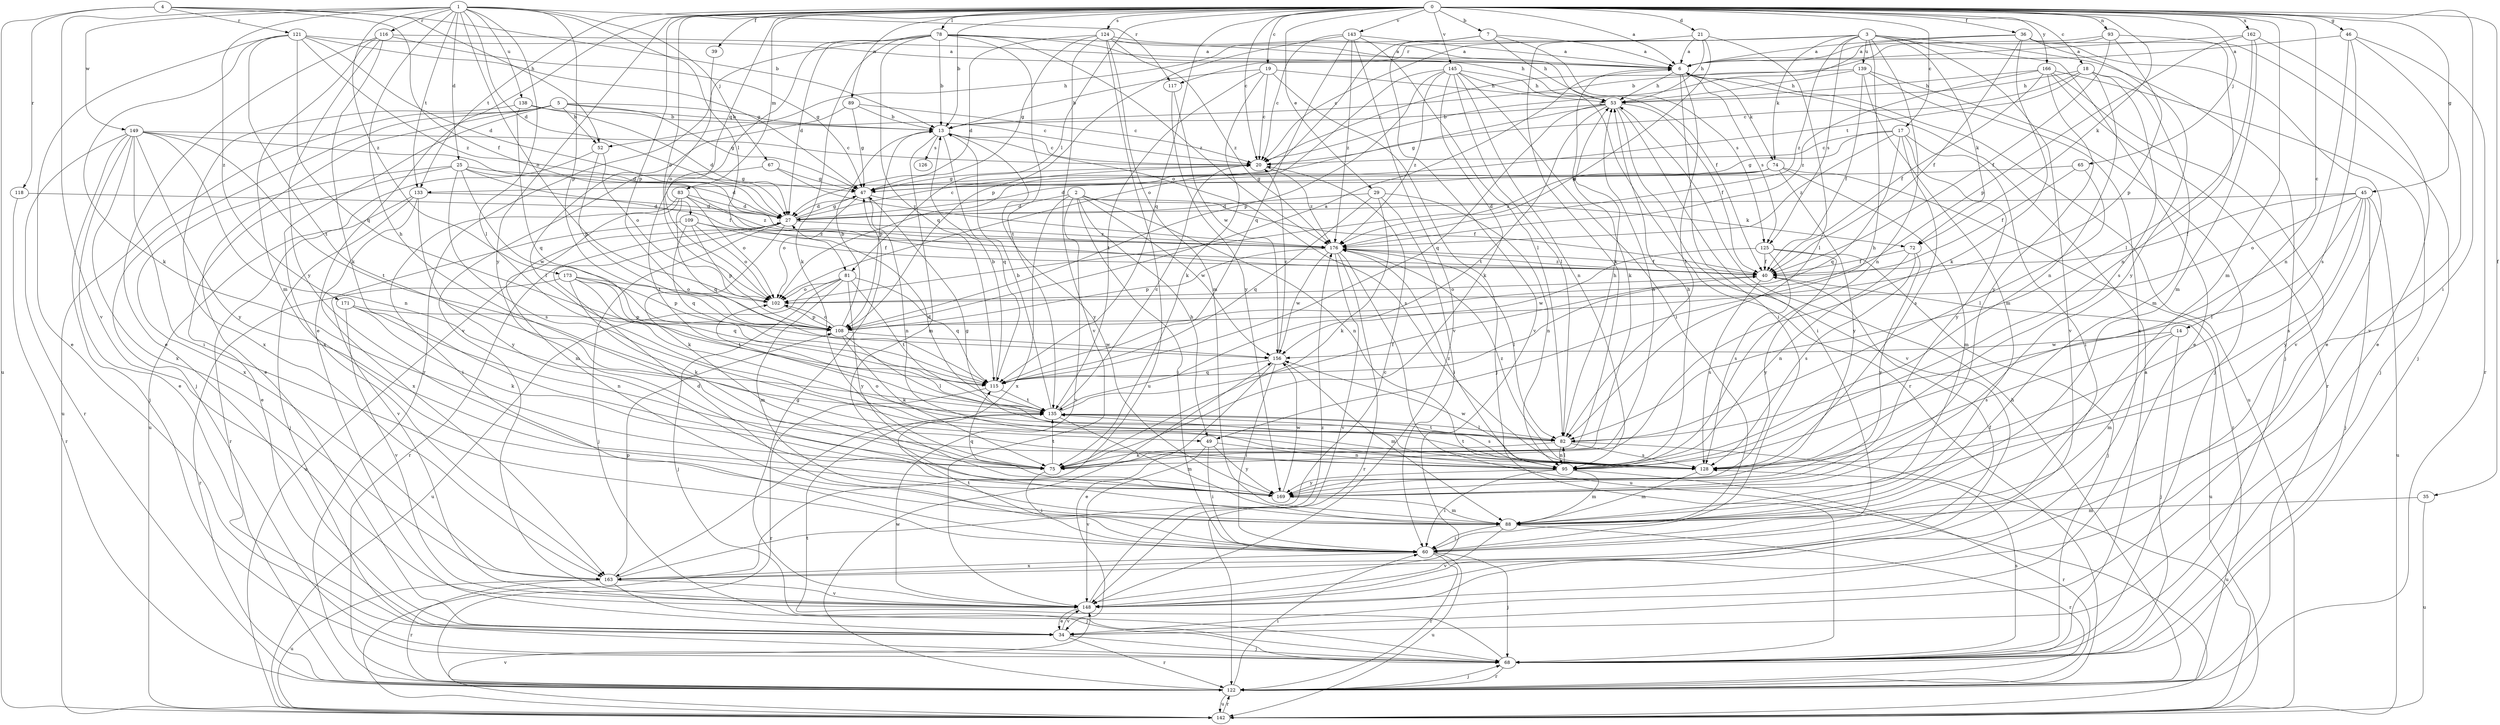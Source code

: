 strict digraph  {
0;
1;
2;
3;
4;
5;
6;
7;
13;
14;
17;
18;
19;
20;
21;
25;
27;
29;
34;
35;
36;
39;
40;
45;
46;
47;
49;
52;
53;
60;
65;
67;
68;
72;
74;
75;
78;
81;
82;
83;
88;
89;
93;
95;
102;
108;
109;
115;
116;
117;
118;
121;
122;
124;
125;
126;
128;
133;
135;
138;
139;
142;
143;
145;
148;
149;
156;
162;
163;
166;
169;
171;
173;
176;
0 -> 6  [label=a];
0 -> 7  [label=b];
0 -> 13  [label=b];
0 -> 14  [label=c];
0 -> 17  [label=c];
0 -> 18  [label=c];
0 -> 19  [label=c];
0 -> 20  [label=c];
0 -> 21  [label=d];
0 -> 29  [label=e];
0 -> 34  [label=e];
0 -> 35  [label=f];
0 -> 36  [label=f];
0 -> 39  [label=f];
0 -> 45  [label=g];
0 -> 46  [label=g];
0 -> 60  [label=i];
0 -> 65  [label=j];
0 -> 72  [label=k];
0 -> 78  [label=l];
0 -> 81  [label=l];
0 -> 83  [label=m];
0 -> 88  [label=m];
0 -> 89  [label=n];
0 -> 93  [label=n];
0 -> 102  [label=o];
0 -> 108  [label=p];
0 -> 109  [label=q];
0 -> 115  [label=q];
0 -> 124  [label=s];
0 -> 133  [label=t];
0 -> 143  [label=v];
0 -> 145  [label=v];
0 -> 162  [label=x];
0 -> 166  [label=y];
0 -> 169  [label=y];
1 -> 25  [label=d];
1 -> 27  [label=d];
1 -> 49  [label=h];
1 -> 67  [label=j];
1 -> 81  [label=l];
1 -> 82  [label=l];
1 -> 102  [label=o];
1 -> 108  [label=p];
1 -> 116  [label=r];
1 -> 117  [label=r];
1 -> 133  [label=t];
1 -> 138  [label=u];
1 -> 148  [label=v];
1 -> 149  [label=w];
1 -> 171  [label=z];
1 -> 173  [label=z];
2 -> 27  [label=d];
2 -> 49  [label=h];
2 -> 60  [label=i];
2 -> 72  [label=k];
2 -> 95  [label=n];
2 -> 148  [label=v];
2 -> 156  [label=w];
2 -> 163  [label=x];
3 -> 20  [label=c];
3 -> 34  [label=e];
3 -> 49  [label=h];
3 -> 52  [label=h];
3 -> 68  [label=j];
3 -> 72  [label=k];
3 -> 74  [label=k];
3 -> 95  [label=n];
3 -> 117  [label=r];
3 -> 125  [label=s];
3 -> 139  [label=u];
3 -> 148  [label=v];
3 -> 176  [label=z];
4 -> 13  [label=b];
4 -> 40  [label=f];
4 -> 52  [label=h];
4 -> 118  [label=r];
4 -> 121  [label=r];
4 -> 142  [label=u];
5 -> 13  [label=b];
5 -> 20  [label=c];
5 -> 34  [label=e];
5 -> 47  [label=g];
5 -> 52  [label=h];
5 -> 68  [label=j];
5 -> 142  [label=u];
5 -> 163  [label=x];
6 -> 53  [label=h];
6 -> 60  [label=i];
6 -> 74  [label=k];
6 -> 75  [label=k];
6 -> 82  [label=l];
6 -> 125  [label=s];
6 -> 142  [label=u];
7 -> 6  [label=a];
7 -> 53  [label=h];
7 -> 102  [label=o];
7 -> 125  [label=s];
7 -> 148  [label=v];
13 -> 20  [label=c];
13 -> 88  [label=m];
13 -> 108  [label=p];
13 -> 115  [label=q];
13 -> 126  [label=s];
13 -> 128  [label=s];
13 -> 169  [label=y];
14 -> 68  [label=j];
14 -> 88  [label=m];
14 -> 128  [label=s];
14 -> 156  [label=w];
17 -> 20  [label=c];
17 -> 47  [label=g];
17 -> 60  [label=i];
17 -> 115  [label=q];
17 -> 128  [label=s];
17 -> 169  [label=y];
17 -> 176  [label=z];
18 -> 20  [label=c];
18 -> 53  [label=h];
18 -> 88  [label=m];
18 -> 95  [label=n];
18 -> 128  [label=s];
18 -> 133  [label=t];
19 -> 13  [label=b];
19 -> 20  [label=c];
19 -> 53  [label=h];
19 -> 68  [label=j];
19 -> 75  [label=k];
19 -> 135  [label=t];
20 -> 47  [label=g];
20 -> 176  [label=z];
21 -> 6  [label=a];
21 -> 53  [label=h];
21 -> 75  [label=k];
21 -> 82  [label=l];
21 -> 102  [label=o];
25 -> 27  [label=d];
25 -> 34  [label=e];
25 -> 40  [label=f];
25 -> 47  [label=g];
25 -> 128  [label=s];
25 -> 156  [label=w];
25 -> 163  [label=x];
27 -> 20  [label=c];
27 -> 47  [label=g];
27 -> 68  [label=j];
27 -> 75  [label=k];
27 -> 122  [label=r];
27 -> 142  [label=u];
27 -> 176  [label=z];
29 -> 27  [label=d];
29 -> 60  [label=i];
29 -> 75  [label=k];
29 -> 95  [label=n];
29 -> 115  [label=q];
34 -> 68  [label=j];
34 -> 122  [label=r];
34 -> 148  [label=v];
35 -> 88  [label=m];
35 -> 142  [label=u];
36 -> 6  [label=a];
36 -> 20  [label=c];
36 -> 34  [label=e];
36 -> 40  [label=f];
36 -> 68  [label=j];
36 -> 75  [label=k];
36 -> 169  [label=y];
39 -> 102  [label=o];
40 -> 102  [label=o];
40 -> 128  [label=s];
40 -> 142  [label=u];
40 -> 176  [label=z];
45 -> 27  [label=d];
45 -> 40  [label=f];
45 -> 68  [label=j];
45 -> 82  [label=l];
45 -> 102  [label=o];
45 -> 128  [label=s];
45 -> 142  [label=u];
45 -> 169  [label=y];
46 -> 6  [label=a];
46 -> 95  [label=n];
46 -> 122  [label=r];
46 -> 128  [label=s];
46 -> 148  [label=v];
47 -> 27  [label=d];
47 -> 40  [label=f];
47 -> 95  [label=n];
47 -> 102  [label=o];
49 -> 60  [label=i];
49 -> 95  [label=n];
49 -> 148  [label=v];
49 -> 169  [label=y];
52 -> 102  [label=o];
52 -> 108  [label=p];
52 -> 142  [label=u];
53 -> 13  [label=b];
53 -> 40  [label=f];
53 -> 47  [label=g];
53 -> 60  [label=i];
53 -> 115  [label=q];
53 -> 135  [label=t];
53 -> 148  [label=v];
60 -> 27  [label=d];
60 -> 68  [label=j];
60 -> 122  [label=r];
60 -> 135  [label=t];
60 -> 142  [label=u];
60 -> 163  [label=x];
65 -> 40  [label=f];
65 -> 47  [label=g];
65 -> 82  [label=l];
67 -> 47  [label=g];
67 -> 135  [label=t];
67 -> 176  [label=z];
68 -> 6  [label=a];
68 -> 122  [label=r];
68 -> 128  [label=s];
68 -> 135  [label=t];
72 -> 40  [label=f];
72 -> 95  [label=n];
72 -> 128  [label=s];
72 -> 169  [label=y];
74 -> 27  [label=d];
74 -> 47  [label=g];
74 -> 88  [label=m];
74 -> 122  [label=r];
74 -> 169  [label=y];
74 -> 176  [label=z];
75 -> 53  [label=h];
75 -> 60  [label=i];
75 -> 135  [label=t];
78 -> 6  [label=a];
78 -> 13  [label=b];
78 -> 27  [label=d];
78 -> 53  [label=h];
78 -> 75  [label=k];
78 -> 115  [label=q];
78 -> 122  [label=r];
78 -> 135  [label=t];
78 -> 148  [label=v];
78 -> 176  [label=z];
81 -> 68  [label=j];
81 -> 88  [label=m];
81 -> 102  [label=o];
81 -> 115  [label=q];
81 -> 135  [label=t];
81 -> 142  [label=u];
81 -> 169  [label=y];
82 -> 53  [label=h];
82 -> 75  [label=k];
82 -> 95  [label=n];
82 -> 128  [label=s];
82 -> 135  [label=t];
82 -> 142  [label=u];
83 -> 27  [label=d];
83 -> 60  [label=i];
83 -> 88  [label=m];
83 -> 102  [label=o];
83 -> 115  [label=q];
83 -> 176  [label=z];
88 -> 60  [label=i];
88 -> 122  [label=r];
88 -> 148  [label=v];
89 -> 13  [label=b];
89 -> 20  [label=c];
89 -> 47  [label=g];
89 -> 82  [label=l];
93 -> 6  [label=a];
93 -> 13  [label=b];
93 -> 40  [label=f];
93 -> 95  [label=n];
93 -> 108  [label=p];
95 -> 53  [label=h];
95 -> 60  [label=i];
95 -> 82  [label=l];
95 -> 88  [label=m];
95 -> 122  [label=r];
95 -> 169  [label=y];
95 -> 176  [label=z];
102 -> 108  [label=p];
108 -> 6  [label=a];
108 -> 13  [label=b];
108 -> 75  [label=k];
108 -> 82  [label=l];
108 -> 102  [label=o];
108 -> 156  [label=w];
109 -> 40  [label=f];
109 -> 102  [label=o];
109 -> 108  [label=p];
109 -> 115  [label=q];
109 -> 148  [label=v];
109 -> 176  [label=z];
115 -> 13  [label=b];
115 -> 122  [label=r];
115 -> 135  [label=t];
116 -> 6  [label=a];
116 -> 34  [label=e];
116 -> 47  [label=g];
116 -> 75  [label=k];
116 -> 88  [label=m];
116 -> 169  [label=y];
117 -> 156  [label=w];
117 -> 169  [label=y];
118 -> 27  [label=d];
118 -> 122  [label=r];
121 -> 6  [label=a];
121 -> 27  [label=d];
121 -> 34  [label=e];
121 -> 47  [label=g];
121 -> 75  [label=k];
121 -> 115  [label=q];
121 -> 135  [label=t];
121 -> 176  [label=z];
122 -> 53  [label=h];
122 -> 60  [label=i];
122 -> 68  [label=j];
122 -> 142  [label=u];
122 -> 156  [label=w];
124 -> 6  [label=a];
124 -> 27  [label=d];
124 -> 40  [label=f];
124 -> 47  [label=g];
124 -> 88  [label=m];
124 -> 142  [label=u];
124 -> 148  [label=v];
124 -> 176  [label=z];
125 -> 40  [label=f];
125 -> 68  [label=j];
125 -> 128  [label=s];
125 -> 156  [label=w];
125 -> 169  [label=y];
128 -> 47  [label=g];
128 -> 88  [label=m];
128 -> 102  [label=o];
128 -> 135  [label=t];
128 -> 156  [label=w];
128 -> 176  [label=z];
133 -> 27  [label=d];
133 -> 68  [label=j];
133 -> 122  [label=r];
133 -> 163  [label=x];
133 -> 169  [label=y];
135 -> 13  [label=b];
135 -> 20  [label=c];
135 -> 27  [label=d];
135 -> 40  [label=f];
135 -> 82  [label=l];
135 -> 88  [label=m];
135 -> 128  [label=s];
138 -> 13  [label=b];
138 -> 27  [label=d];
138 -> 115  [label=q];
138 -> 163  [label=x];
139 -> 20  [label=c];
139 -> 40  [label=f];
139 -> 53  [label=h];
139 -> 68  [label=j];
139 -> 88  [label=m];
139 -> 163  [label=x];
142 -> 122  [label=r];
142 -> 148  [label=v];
143 -> 6  [label=a];
143 -> 20  [label=c];
143 -> 82  [label=l];
143 -> 108  [label=p];
143 -> 115  [label=q];
143 -> 148  [label=v];
143 -> 176  [label=z];
145 -> 53  [label=h];
145 -> 60  [label=i];
145 -> 75  [label=k];
145 -> 82  [label=l];
145 -> 95  [label=n];
145 -> 102  [label=o];
145 -> 108  [label=p];
145 -> 122  [label=r];
145 -> 176  [label=z];
148 -> 34  [label=e];
148 -> 47  [label=g];
148 -> 176  [label=z];
149 -> 20  [label=c];
149 -> 27  [label=d];
149 -> 34  [label=e];
149 -> 60  [label=i];
149 -> 68  [label=j];
149 -> 95  [label=n];
149 -> 122  [label=r];
149 -> 135  [label=t];
149 -> 163  [label=x];
149 -> 169  [label=y];
156 -> 20  [label=c];
156 -> 34  [label=e];
156 -> 60  [label=i];
156 -> 88  [label=m];
156 -> 115  [label=q];
162 -> 6  [label=a];
162 -> 34  [label=e];
162 -> 82  [label=l];
162 -> 88  [label=m];
162 -> 108  [label=p];
163 -> 20  [label=c];
163 -> 40  [label=f];
163 -> 68  [label=j];
163 -> 108  [label=p];
163 -> 122  [label=r];
163 -> 142  [label=u];
163 -> 148  [label=v];
166 -> 40  [label=f];
166 -> 53  [label=h];
166 -> 68  [label=j];
166 -> 122  [label=r];
166 -> 148  [label=v];
166 -> 169  [label=y];
166 -> 176  [label=z];
169 -> 88  [label=m];
169 -> 115  [label=q];
169 -> 156  [label=w];
171 -> 75  [label=k];
171 -> 95  [label=n];
171 -> 108  [label=p];
171 -> 148  [label=v];
173 -> 75  [label=k];
173 -> 102  [label=o];
173 -> 108  [label=p];
173 -> 115  [label=q];
173 -> 122  [label=r];
173 -> 135  [label=t];
176 -> 40  [label=f];
176 -> 82  [label=l];
176 -> 108  [label=p];
176 -> 122  [label=r];
176 -> 142  [label=u];
176 -> 148  [label=v];
176 -> 156  [label=w];
}
